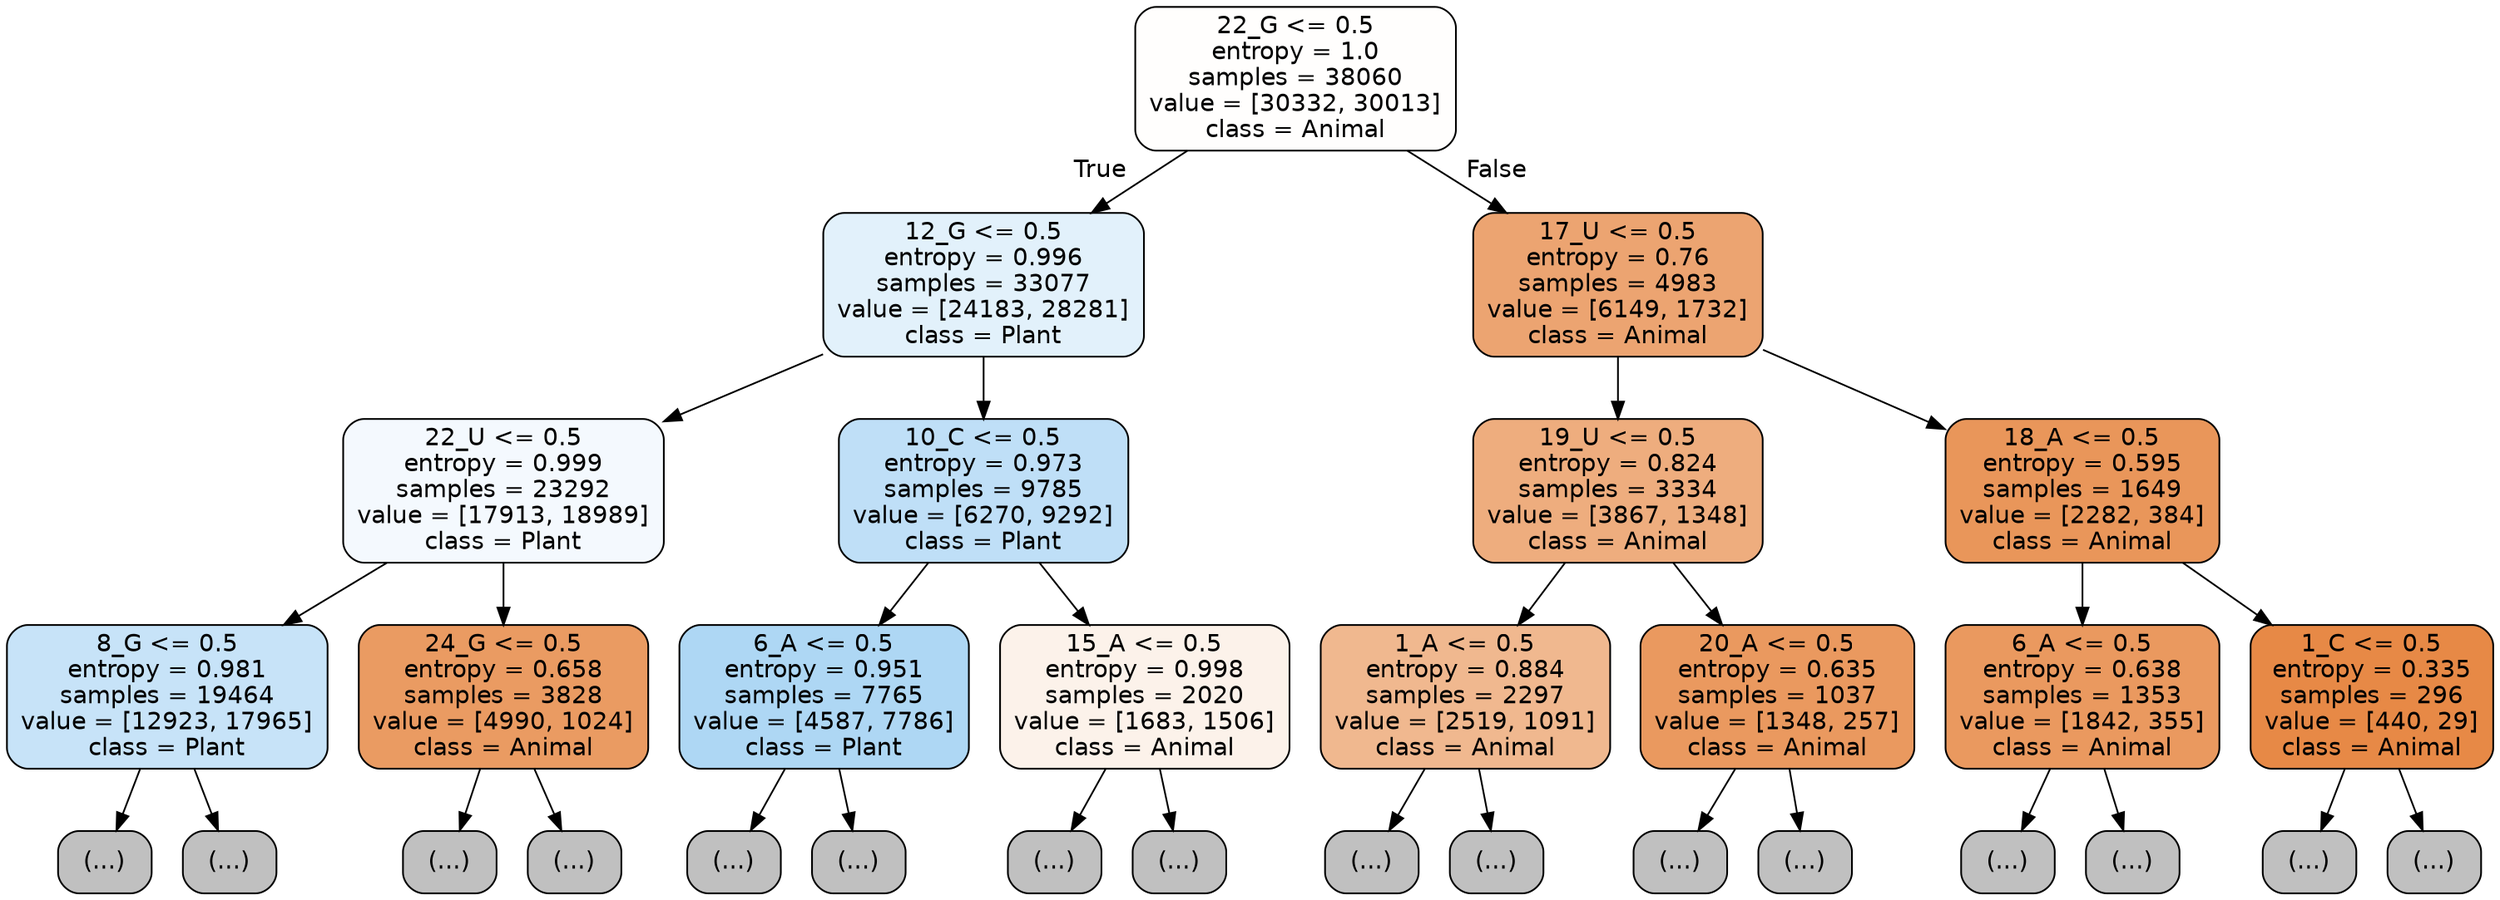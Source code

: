 digraph Tree {
node [shape=box, style="filled, rounded", color="black", fontname="helvetica"] ;
edge [fontname="helvetica"] ;
0 [label="22_G <= 0.5\nentropy = 1.0\nsamples = 38060\nvalue = [30332, 30013]\nclass = Animal", fillcolor="#fffefd"] ;
1 [label="12_G <= 0.5\nentropy = 0.996\nsamples = 33077\nvalue = [24183, 28281]\nclass = Plant", fillcolor="#e2f1fb"] ;
0 -> 1 [labeldistance=2.5, labelangle=45, headlabel="True"] ;
2 [label="22_U <= 0.5\nentropy = 0.999\nsamples = 23292\nvalue = [17913, 18989]\nclass = Plant", fillcolor="#f4f9fe"] ;
1 -> 2 ;
3 [label="8_G <= 0.5\nentropy = 0.981\nsamples = 19464\nvalue = [12923, 17965]\nclass = Plant", fillcolor="#c7e3f8"] ;
2 -> 3 ;
4 [label="(...)", fillcolor="#C0C0C0"] ;
3 -> 4 ;
6779 [label="(...)", fillcolor="#C0C0C0"] ;
3 -> 6779 ;
9266 [label="24_G <= 0.5\nentropy = 0.658\nsamples = 3828\nvalue = [4990, 1024]\nclass = Animal", fillcolor="#ea9b62"] ;
2 -> 9266 ;
9267 [label="(...)", fillcolor="#C0C0C0"] ;
9266 -> 9267 ;
10630 [label="(...)", fillcolor="#C0C0C0"] ;
9266 -> 10630 ;
10705 [label="10_C <= 0.5\nentropy = 0.973\nsamples = 9785\nvalue = [6270, 9292]\nclass = Plant", fillcolor="#bfdff7"] ;
1 -> 10705 ;
10706 [label="6_A <= 0.5\nentropy = 0.951\nsamples = 7765\nvalue = [4587, 7786]\nclass = Plant", fillcolor="#aed7f4"] ;
10705 -> 10706 ;
10707 [label="(...)", fillcolor="#C0C0C0"] ;
10706 -> 10707 ;
12938 [label="(...)", fillcolor="#C0C0C0"] ;
10706 -> 12938 ;
13709 [label="15_A <= 0.5\nentropy = 0.998\nsamples = 2020\nvalue = [1683, 1506]\nclass = Animal", fillcolor="#fcf2ea"] ;
10705 -> 13709 ;
13710 [label="(...)", fillcolor="#C0C0C0"] ;
13709 -> 13710 ;
14433 [label="(...)", fillcolor="#C0C0C0"] ;
13709 -> 14433 ;
14610 [label="17_U <= 0.5\nentropy = 0.76\nsamples = 4983\nvalue = [6149, 1732]\nclass = Animal", fillcolor="#eca471"] ;
0 -> 14610 [labeldistance=2.5, labelangle=-45, headlabel="False"] ;
14611 [label="19_U <= 0.5\nentropy = 0.824\nsamples = 3334\nvalue = [3867, 1348]\nclass = Animal", fillcolor="#eead7e"] ;
14610 -> 14611 ;
14612 [label="1_A <= 0.5\nentropy = 0.884\nsamples = 2297\nvalue = [2519, 1091]\nclass = Animal", fillcolor="#f0b88f"] ;
14611 -> 14612 ;
14613 [label="(...)", fillcolor="#C0C0C0"] ;
14612 -> 14613 ;
15534 [label="(...)", fillcolor="#C0C0C0"] ;
14612 -> 15534 ;
15757 [label="20_A <= 0.5\nentropy = 0.635\nsamples = 1037\nvalue = [1348, 257]\nclass = Animal", fillcolor="#ea995f"] ;
14611 -> 15757 ;
15758 [label="(...)", fillcolor="#C0C0C0"] ;
15757 -> 15758 ;
16051 [label="(...)", fillcolor="#C0C0C0"] ;
15757 -> 16051 ;
16086 [label="18_A <= 0.5\nentropy = 0.595\nsamples = 1649\nvalue = [2282, 384]\nclass = Animal", fillcolor="#e9965a"] ;
14610 -> 16086 ;
16087 [label="6_A <= 0.5\nentropy = 0.638\nsamples = 1353\nvalue = [1842, 355]\nclass = Animal", fillcolor="#ea995f"] ;
16086 -> 16087 ;
16088 [label="(...)", fillcolor="#C0C0C0"] ;
16087 -> 16088 ;
16435 [label="(...)", fillcolor="#C0C0C0"] ;
16087 -> 16435 ;
16512 [label="1_C <= 0.5\nentropy = 0.335\nsamples = 296\nvalue = [440, 29]\nclass = Animal", fillcolor="#e78946"] ;
16086 -> 16512 ;
16513 [label="(...)", fillcolor="#C0C0C0"] ;
16512 -> 16513 ;
16566 [label="(...)", fillcolor="#C0C0C0"] ;
16512 -> 16566 ;
}